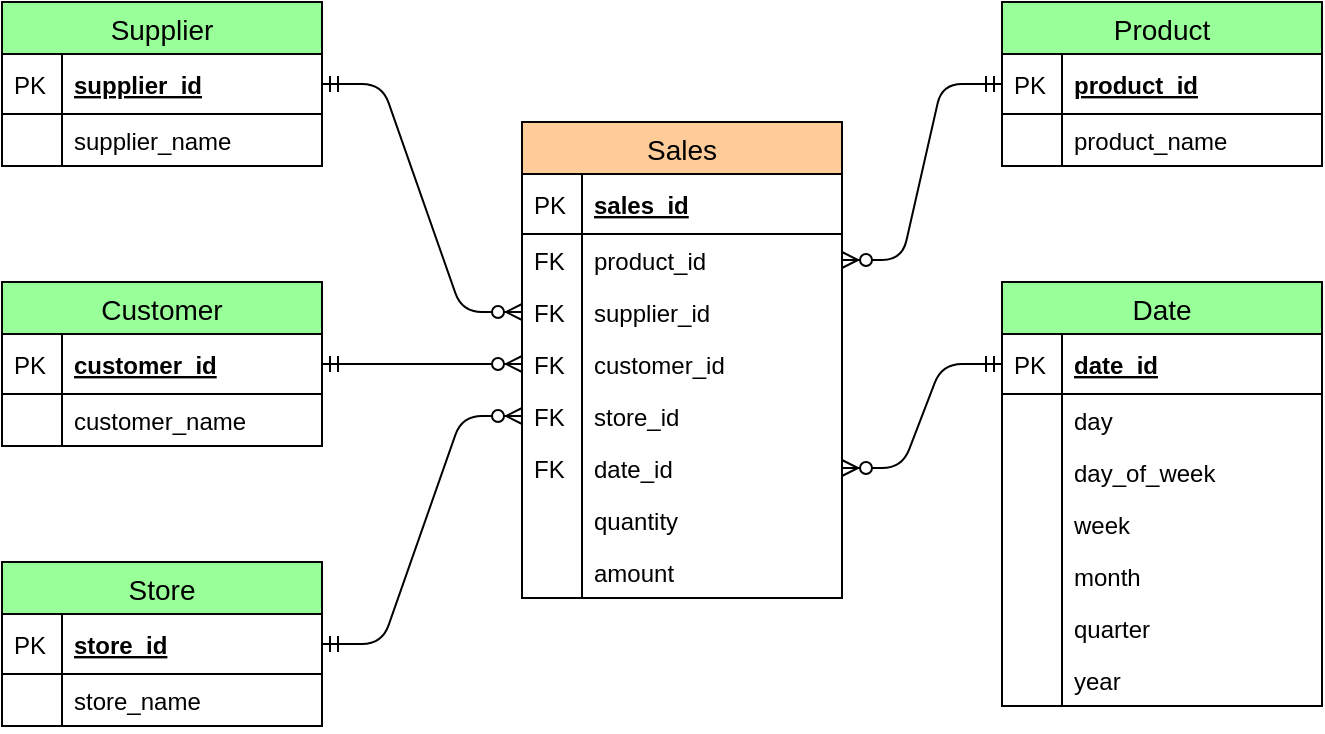 <mxfile version="13.0.3" type="device"><diagram id="6hGFLwfOUW9BJ-s0fimq" name="Page-1"><mxGraphModel dx="786" dy="520" grid="1" gridSize="10" guides="1" tooltips="1" connect="1" arrows="1" fold="1" page="1" pageScale="1" pageWidth="827" pageHeight="1169" math="0" shadow="0"><root><mxCell id="0"/><mxCell id="1" parent="0"/><mxCell id="76" value="" style="edgeStyle=entityRelationEdgeStyle;fontSize=12;html=1;endArrow=ERzeroToMany;startArrow=ERmandOne;exitX=1;exitY=0.5;exitDx=0;exitDy=0;entryX=0;entryY=0.5;entryDx=0;entryDy=0;fontFamily=Helvetica;" parent="1" source="37" target="7" edge="1"><mxGeometry width="100" height="100" relative="1" as="geometry"><mxPoint x="390" y="210" as="sourcePoint"/><mxPoint x="490" y="110" as="targetPoint"/></mxGeometry></mxCell><mxCell id="77" value="" style="edgeStyle=entityRelationEdgeStyle;fontSize=12;html=1;endArrow=ERzeroToMany;startArrow=ERmandOne;exitX=1;exitY=0.5;exitDx=0;exitDy=0;entryX=0;entryY=0.5;entryDx=0;entryDy=0;fontFamily=Helvetica;" parent="1" source="42" target="9" edge="1"><mxGeometry width="100" height="100" relative="1" as="geometry"><mxPoint x="290" y="211" as="sourcePoint"/><mxPoint x="370" y="305" as="targetPoint"/></mxGeometry></mxCell><mxCell id="78" value="" style="edgeStyle=entityRelationEdgeStyle;fontSize=12;html=1;endArrow=ERzeroToMany;startArrow=ERmandOne;exitX=1;exitY=0.5;exitDx=0;exitDy=0;entryX=0;entryY=0.5;entryDx=0;entryDy=0;fontFamily=Helvetica;" parent="1" source="52" target="15" edge="1"><mxGeometry width="100" height="100" relative="1" as="geometry"><mxPoint x="300" y="221" as="sourcePoint"/><mxPoint x="380" y="315" as="targetPoint"/></mxGeometry></mxCell><mxCell id="84" value="" style="edgeStyle=entityRelationEdgeStyle;fontSize=12;html=1;endArrow=ERmandOne;startArrow=ERzeroToMany;endFill=0;startFill=1;entryX=0;entryY=0.5;entryDx=0;entryDy=0;exitX=1;exitY=0.5;exitDx=0;exitDy=0;fontFamily=Helvetica;" parent="1" source="5" target="26" edge="1"><mxGeometry width="100" height="100" relative="1" as="geometry"><mxPoint x="280" y="610" as="sourcePoint"/><mxPoint x="450" y="510" as="targetPoint"/></mxGeometry></mxCell><mxCell id="85" value="" style="edgeStyle=entityRelationEdgeStyle;fontSize=12;html=1;endArrow=ERmandOne;startArrow=ERzeroToMany;endFill=0;startFill=1;entryX=0;entryY=0.5;entryDx=0;entryDy=0;exitX=1;exitY=0.5;exitDx=0;exitDy=0;fontFamily=Helvetica;" parent="1" source="17" target="47" edge="1"><mxGeometry width="100" height="100" relative="1" as="geometry"><mxPoint x="530" y="279" as="sourcePoint"/><mxPoint x="610" y="211" as="targetPoint"/></mxGeometry></mxCell><mxCell id="2" value="Sales" style="swimlane;fontStyle=0;childLayout=stackLayout;horizontal=1;startSize=26;horizontalStack=0;resizeParent=1;resizeParentMax=0;resizeLast=0;collapsible=1;marginBottom=0;align=center;fontSize=14;fillColor=#FFCC99;fontFamily=Helvetica;" parent="1" vertex="1"><mxGeometry x="360" y="200" width="160" height="238" as="geometry"/></mxCell><mxCell id="3" value="sales_id" style="shape=partialRectangle;top=0;left=0;right=0;bottom=1;align=left;verticalAlign=middle;fillColor=none;spacingLeft=34;spacingRight=4;overflow=hidden;rotatable=0;points=[[0,0.5],[1,0.5]];portConstraint=eastwest;dropTarget=0;fontStyle=5;fontSize=12;fontFamily=Helvetica;" parent="2" vertex="1"><mxGeometry y="26" width="160" height="30" as="geometry"/></mxCell><mxCell id="4" value="PK" style="shape=partialRectangle;top=0;left=0;bottom=0;fillColor=none;align=left;verticalAlign=middle;spacingLeft=4;spacingRight=4;overflow=hidden;rotatable=0;points=[];portConstraint=eastwest;part=1;fontSize=12;fontFamily=Helvetica;" parent="3" vertex="1" connectable="0"><mxGeometry width="30" height="30" as="geometry"/></mxCell><mxCell id="5" value="product_id" style="shape=partialRectangle;top=0;left=0;right=0;bottom=0;align=left;verticalAlign=top;fillColor=none;spacingLeft=34;spacingRight=4;overflow=hidden;rotatable=0;points=[[0,0.5],[1,0.5]];portConstraint=eastwest;dropTarget=0;fontSize=12;fontFamily=Helvetica;" parent="2" vertex="1"><mxGeometry y="56" width="160" height="26" as="geometry"/></mxCell><mxCell id="6" value="FK" style="shape=partialRectangle;top=0;left=0;bottom=0;fillColor=none;align=left;verticalAlign=top;spacingLeft=4;spacingRight=4;overflow=hidden;rotatable=0;points=[];portConstraint=eastwest;part=1;fontSize=12;fontFamily=Helvetica;" parent="5" vertex="1" connectable="0"><mxGeometry width="30" height="26" as="geometry"/></mxCell><mxCell id="7" value="supplier_id" style="shape=partialRectangle;top=0;left=0;right=0;bottom=0;align=left;verticalAlign=top;fillColor=none;spacingLeft=34;spacingRight=4;overflow=hidden;rotatable=0;points=[[0,0.5],[1,0.5]];portConstraint=eastwest;dropTarget=0;fontSize=12;fontFamily=Helvetica;" parent="2" vertex="1"><mxGeometry y="82" width="160" height="26" as="geometry"/></mxCell><mxCell id="8" value="FK" style="shape=partialRectangle;top=0;left=0;bottom=0;fillColor=none;align=left;verticalAlign=top;spacingLeft=4;spacingRight=4;overflow=hidden;rotatable=0;points=[];portConstraint=eastwest;part=1;fontSize=12;fontFamily=Helvetica;" parent="7" vertex="1" connectable="0"><mxGeometry width="30" height="26" as="geometry"/></mxCell><mxCell id="9" value="customer_id" style="shape=partialRectangle;top=0;left=0;right=0;bottom=0;align=left;verticalAlign=top;fillColor=none;spacingLeft=34;spacingRight=4;overflow=hidden;rotatable=0;points=[[0,0.5],[1,0.5]];portConstraint=eastwest;dropTarget=0;fontSize=12;fontFamily=Helvetica;" parent="2" vertex="1"><mxGeometry y="108" width="160" height="26" as="geometry"/></mxCell><mxCell id="10" value="FK" style="shape=partialRectangle;top=0;left=0;bottom=0;fillColor=none;align=left;verticalAlign=top;spacingLeft=4;spacingRight=4;overflow=hidden;rotatable=0;points=[];portConstraint=eastwest;part=1;fontSize=12;fontFamily=Helvetica;" parent="9" vertex="1" connectable="0"><mxGeometry width="30" height="26" as="geometry"/></mxCell><mxCell id="15" value="store_id" style="shape=partialRectangle;top=0;left=0;right=0;bottom=0;align=left;verticalAlign=top;fillColor=none;spacingLeft=34;spacingRight=4;overflow=hidden;rotatable=0;points=[[0,0.5],[1,0.5]];portConstraint=eastwest;dropTarget=0;fontSize=12;fontFamily=Helvetica;" parent="2" vertex="1"><mxGeometry y="134" width="160" height="26" as="geometry"/></mxCell><mxCell id="16" value="FK" style="shape=partialRectangle;top=0;left=0;bottom=0;fillColor=none;align=left;verticalAlign=top;spacingLeft=4;spacingRight=4;overflow=hidden;rotatable=0;points=[];portConstraint=eastwest;part=1;fontSize=12;fontFamily=Helvetica;" parent="15" vertex="1" connectable="0"><mxGeometry width="30" height="26" as="geometry"/></mxCell><mxCell id="17" value="date_id" style="shape=partialRectangle;top=0;left=0;right=0;bottom=0;align=left;verticalAlign=top;fillColor=none;spacingLeft=34;spacingRight=4;overflow=hidden;rotatable=0;points=[[0,0.5],[1,0.5]];portConstraint=eastwest;dropTarget=0;fontSize=12;fontFamily=Helvetica;" parent="2" vertex="1"><mxGeometry y="160" width="160" height="26" as="geometry"/></mxCell><mxCell id="18" value="FK" style="shape=partialRectangle;top=0;left=0;bottom=0;fillColor=none;align=left;verticalAlign=top;spacingLeft=4;spacingRight=4;overflow=hidden;rotatable=0;points=[];portConstraint=eastwest;part=1;fontSize=12;fontFamily=Helvetica;" parent="17" vertex="1" connectable="0"><mxGeometry width="30" height="26" as="geometry"/></mxCell><mxCell id="21" value="quantity" style="shape=partialRectangle;top=0;left=0;right=0;bottom=0;align=left;verticalAlign=top;fillColor=none;spacingLeft=34;spacingRight=4;overflow=hidden;rotatable=0;points=[[0,0.5],[1,0.5]];portConstraint=eastwest;dropTarget=0;fontSize=12;fontFamily=Helvetica;" parent="2" vertex="1"><mxGeometry y="186" width="160" height="26" as="geometry"/></mxCell><mxCell id="22" value="" style="shape=partialRectangle;top=0;left=0;bottom=0;fillColor=none;align=left;verticalAlign=top;spacingLeft=4;spacingRight=4;overflow=hidden;rotatable=0;points=[];portConstraint=eastwest;part=1;fontSize=12;fontFamily=Helvetica;" parent="21" vertex="1" connectable="0"><mxGeometry width="30" height="26" as="geometry"/></mxCell><mxCell id="23" value="amount" style="shape=partialRectangle;top=0;left=0;right=0;bottom=0;align=left;verticalAlign=top;fillColor=none;spacingLeft=34;spacingRight=4;overflow=hidden;rotatable=0;points=[[0,0.5],[1,0.5]];portConstraint=eastwest;dropTarget=0;fontSize=12;fontFamily=Helvetica;" parent="2" vertex="1"><mxGeometry y="212" width="160" height="26" as="geometry"/></mxCell><mxCell id="24" value="" style="shape=partialRectangle;top=0;left=0;bottom=0;fillColor=none;align=left;verticalAlign=top;spacingLeft=4;spacingRight=4;overflow=hidden;rotatable=0;points=[];portConstraint=eastwest;part=1;fontSize=12;fontFamily=Helvetica;" parent="23" vertex="1" connectable="0"><mxGeometry width="30" height="26" as="geometry"/></mxCell><mxCell id="46" value="Date" style="swimlane;fontStyle=0;childLayout=stackLayout;horizontal=1;startSize=26;horizontalStack=0;resizeParent=1;resizeParentMax=0;resizeLast=0;collapsible=1;marginBottom=0;align=center;fontSize=14;fillColor=#99FF99;fontFamily=Helvetica;" parent="1" vertex="1"><mxGeometry x="600" y="280" width="160" height="212" as="geometry"/></mxCell><mxCell id="47" value="date_id" style="shape=partialRectangle;top=0;left=0;right=0;bottom=1;align=left;verticalAlign=middle;fillColor=none;spacingLeft=34;spacingRight=4;overflow=hidden;rotatable=0;points=[[0,0.5],[1,0.5]];portConstraint=eastwest;dropTarget=0;fontStyle=5;fontSize=12;fontFamily=Helvetica;" parent="46" vertex="1"><mxGeometry y="26" width="160" height="30" as="geometry"/></mxCell><mxCell id="48" value="PK" style="shape=partialRectangle;top=0;left=0;bottom=0;fillColor=none;align=left;verticalAlign=middle;spacingLeft=4;spacingRight=4;overflow=hidden;rotatable=0;points=[];portConstraint=eastwest;part=1;fontSize=12;fontFamily=Helvetica;" parent="47" vertex="1" connectable="0"><mxGeometry width="30" height="30" as="geometry"/></mxCell><mxCell id="49" value="day" style="shape=partialRectangle;top=0;left=0;right=0;bottom=0;align=left;verticalAlign=top;fillColor=none;spacingLeft=34;spacingRight=4;overflow=hidden;rotatable=0;points=[[0,0.5],[1,0.5]];portConstraint=eastwest;dropTarget=0;fontSize=12;fontFamily=Helvetica;" parent="46" vertex="1"><mxGeometry y="56" width="160" height="26" as="geometry"/></mxCell><mxCell id="50" value="" style="shape=partialRectangle;top=0;left=0;bottom=0;fillColor=none;align=left;verticalAlign=top;spacingLeft=4;spacingRight=4;overflow=hidden;rotatable=0;points=[];portConstraint=eastwest;part=1;fontSize=12;fontFamily=Helvetica;" parent="49" vertex="1" connectable="0"><mxGeometry width="30" height="26" as="geometry"/></mxCell><mxCell id="56" value="day_of_week" style="shape=partialRectangle;top=0;left=0;right=0;bottom=0;align=left;verticalAlign=top;fillColor=none;spacingLeft=34;spacingRight=4;overflow=hidden;rotatable=0;points=[[0,0.5],[1,0.5]];portConstraint=eastwest;dropTarget=0;fontSize=12;fontFamily=Helvetica;" parent="46" vertex="1"><mxGeometry y="82" width="160" height="26" as="geometry"/></mxCell><mxCell id="57" value="" style="shape=partialRectangle;top=0;left=0;bottom=0;fillColor=none;align=left;verticalAlign=top;spacingLeft=4;spacingRight=4;overflow=hidden;rotatable=0;points=[];portConstraint=eastwest;part=1;fontSize=12;fontFamily=Helvetica;" parent="56" vertex="1" connectable="0"><mxGeometry width="30" height="26" as="geometry"/></mxCell><mxCell id="58" value="week" style="shape=partialRectangle;top=0;left=0;right=0;bottom=0;align=left;verticalAlign=top;fillColor=none;spacingLeft=34;spacingRight=4;overflow=hidden;rotatable=0;points=[[0,0.5],[1,0.5]];portConstraint=eastwest;dropTarget=0;fontSize=12;fontFamily=Helvetica;" parent="46" vertex="1"><mxGeometry y="108" width="160" height="26" as="geometry"/></mxCell><mxCell id="59" value="" style="shape=partialRectangle;top=0;left=0;bottom=0;fillColor=none;align=left;verticalAlign=top;spacingLeft=4;spacingRight=4;overflow=hidden;rotatable=0;points=[];portConstraint=eastwest;part=1;fontSize=12;fontFamily=Helvetica;" parent="58" vertex="1" connectable="0"><mxGeometry width="30" height="26" as="geometry"/></mxCell><mxCell id="60" value="month" style="shape=partialRectangle;top=0;left=0;right=0;bottom=0;align=left;verticalAlign=top;fillColor=none;spacingLeft=34;spacingRight=4;overflow=hidden;rotatable=0;points=[[0,0.5],[1,0.5]];portConstraint=eastwest;dropTarget=0;fontSize=12;fontFamily=Helvetica;" parent="46" vertex="1"><mxGeometry y="134" width="160" height="26" as="geometry"/></mxCell><mxCell id="61" value="" style="shape=partialRectangle;top=0;left=0;bottom=0;fillColor=none;align=left;verticalAlign=top;spacingLeft=4;spacingRight=4;overflow=hidden;rotatable=0;points=[];portConstraint=eastwest;part=1;fontSize=12;fontFamily=Helvetica;" parent="60" vertex="1" connectable="0"><mxGeometry width="30" height="26" as="geometry"/></mxCell><mxCell id="62" value="quarter" style="shape=partialRectangle;top=0;left=0;right=0;bottom=0;align=left;verticalAlign=top;fillColor=none;spacingLeft=34;spacingRight=4;overflow=hidden;rotatable=0;points=[[0,0.5],[1,0.5]];portConstraint=eastwest;dropTarget=0;fontSize=12;fontFamily=Helvetica;" parent="46" vertex="1"><mxGeometry y="160" width="160" height="26" as="geometry"/></mxCell><mxCell id="63" value="" style="shape=partialRectangle;top=0;left=0;bottom=0;fillColor=none;align=left;verticalAlign=top;spacingLeft=4;spacingRight=4;overflow=hidden;rotatable=0;points=[];portConstraint=eastwest;part=1;fontSize=12;fontFamily=Helvetica;" parent="62" vertex="1" connectable="0"><mxGeometry width="30" height="26" as="geometry"/></mxCell><mxCell id="64" value="year" style="shape=partialRectangle;top=0;left=0;right=0;bottom=0;align=left;verticalAlign=top;fillColor=none;spacingLeft=34;spacingRight=4;overflow=hidden;rotatable=0;points=[[0,0.5],[1,0.5]];portConstraint=eastwest;dropTarget=0;fontSize=12;fontFamily=Helvetica;" parent="46" vertex="1"><mxGeometry y="186" width="160" height="26" as="geometry"/></mxCell><mxCell id="65" value="" style="shape=partialRectangle;top=0;left=0;bottom=0;fillColor=none;align=left;verticalAlign=top;spacingLeft=4;spacingRight=4;overflow=hidden;rotatable=0;points=[];portConstraint=eastwest;part=1;fontSize=12;fontFamily=Helvetica;" parent="64" vertex="1" connectable="0"><mxGeometry width="30" height="26" as="geometry"/></mxCell><mxCell id="51" value="Store" style="swimlane;fontStyle=0;childLayout=stackLayout;horizontal=1;startSize=26;horizontalStack=0;resizeParent=1;resizeParentMax=0;resizeLast=0;collapsible=1;marginBottom=0;align=center;fontSize=14;fillColor=#99FF99;fontFamily=Helvetica;" parent="1" vertex="1"><mxGeometry x="100" y="420" width="160" height="82" as="geometry"/></mxCell><mxCell id="52" value="store_id" style="shape=partialRectangle;top=0;left=0;right=0;bottom=1;align=left;verticalAlign=middle;fillColor=none;spacingLeft=34;spacingRight=4;overflow=hidden;rotatable=0;points=[[0,0.5],[1,0.5]];portConstraint=eastwest;dropTarget=0;fontStyle=5;fontSize=12;fontFamily=Helvetica;" parent="51" vertex="1"><mxGeometry y="26" width="160" height="30" as="geometry"/></mxCell><mxCell id="53" value="PK" style="shape=partialRectangle;top=0;left=0;bottom=0;fillColor=none;align=left;verticalAlign=middle;spacingLeft=4;spacingRight=4;overflow=hidden;rotatable=0;points=[];portConstraint=eastwest;part=1;fontSize=12;fontFamily=Helvetica;" parent="52" vertex="1" connectable="0"><mxGeometry width="30" height="30" as="geometry"/></mxCell><mxCell id="54" value="store_name" style="shape=partialRectangle;top=0;left=0;right=0;bottom=0;align=left;verticalAlign=top;fillColor=none;spacingLeft=34;spacingRight=4;overflow=hidden;rotatable=0;points=[[0,0.5],[1,0.5]];portConstraint=eastwest;dropTarget=0;fontSize=12;fontFamily=Helvetica;" parent="51" vertex="1"><mxGeometry y="56" width="160" height="26" as="geometry"/></mxCell><mxCell id="55" value="" style="shape=partialRectangle;top=0;left=0;bottom=0;fillColor=none;align=left;verticalAlign=top;spacingLeft=4;spacingRight=4;overflow=hidden;rotatable=0;points=[];portConstraint=eastwest;part=1;fontSize=12;fontFamily=Helvetica;" parent="54" vertex="1" connectable="0"><mxGeometry width="30" height="26" as="geometry"/></mxCell><mxCell id="36" value="Supplier" style="swimlane;fontStyle=0;childLayout=stackLayout;horizontal=1;startSize=26;horizontalStack=0;resizeParent=1;resizeParentMax=0;resizeLast=0;collapsible=1;marginBottom=0;align=center;fontSize=14;fillColor=#99FF99;fontFamily=Helvetica;fontColor=#000000;" parent="1" vertex="1"><mxGeometry x="100" y="140" width="160" height="82" as="geometry"/></mxCell><mxCell id="37" value="supplier_id" style="shape=partialRectangle;top=0;left=0;right=0;bottom=1;align=left;verticalAlign=middle;fillColor=none;spacingLeft=34;spacingRight=4;overflow=hidden;rotatable=0;points=[[0,0.5],[1,0.5]];portConstraint=eastwest;dropTarget=0;fontStyle=5;fontSize=12;fontFamily=Helvetica;" parent="36" vertex="1"><mxGeometry y="26" width="160" height="30" as="geometry"/></mxCell><mxCell id="38" value="PK" style="shape=partialRectangle;top=0;left=0;bottom=0;fillColor=none;align=left;verticalAlign=middle;spacingLeft=4;spacingRight=4;overflow=hidden;rotatable=0;points=[];portConstraint=eastwest;part=1;fontSize=12;fontFamily=Helvetica;" parent="37" vertex="1" connectable="0"><mxGeometry width="30" height="30" as="geometry"/></mxCell><mxCell id="39" value="supplier_name" style="shape=partialRectangle;top=0;left=0;right=0;bottom=0;align=left;verticalAlign=top;fillColor=none;spacingLeft=34;spacingRight=4;overflow=hidden;rotatable=0;points=[[0,0.5],[1,0.5]];portConstraint=eastwest;dropTarget=0;fontSize=12;fontFamily=Helvetica;" parent="36" vertex="1"><mxGeometry y="56" width="160" height="26" as="geometry"/></mxCell><mxCell id="40" value="" style="shape=partialRectangle;top=0;left=0;bottom=0;fillColor=none;align=left;verticalAlign=top;spacingLeft=4;spacingRight=4;overflow=hidden;rotatable=0;points=[];portConstraint=eastwest;part=1;fontSize=12;fontFamily=Helvetica;" parent="39" vertex="1" connectable="0"><mxGeometry width="30" height="26" as="geometry"/></mxCell><mxCell id="41" value="Customer" style="swimlane;fontStyle=0;childLayout=stackLayout;horizontal=1;startSize=26;horizontalStack=0;resizeParent=1;resizeParentMax=0;resizeLast=0;collapsible=1;marginBottom=0;align=center;fontSize=14;fillColor=#99FF99;fontFamily=Helvetica;" parent="1" vertex="1"><mxGeometry x="100" y="280" width="160" height="82" as="geometry"/></mxCell><mxCell id="42" value="customer_id" style="shape=partialRectangle;top=0;left=0;right=0;bottom=1;align=left;verticalAlign=middle;fillColor=none;spacingLeft=34;spacingRight=4;overflow=hidden;rotatable=0;points=[[0,0.5],[1,0.5]];portConstraint=eastwest;dropTarget=0;fontStyle=5;fontSize=12;fontFamily=Helvetica;" parent="41" vertex="1"><mxGeometry y="26" width="160" height="30" as="geometry"/></mxCell><mxCell id="43" value="PK" style="shape=partialRectangle;top=0;left=0;bottom=0;fillColor=none;align=left;verticalAlign=middle;spacingLeft=4;spacingRight=4;overflow=hidden;rotatable=0;points=[];portConstraint=eastwest;part=1;fontSize=12;fontFamily=Helvetica;" parent="42" vertex="1" connectable="0"><mxGeometry width="30" height="30" as="geometry"/></mxCell><mxCell id="44" value="customer_name" style="shape=partialRectangle;top=0;left=0;right=0;bottom=0;align=left;verticalAlign=top;fillColor=none;spacingLeft=34;spacingRight=4;overflow=hidden;rotatable=0;points=[[0,0.5],[1,0.5]];portConstraint=eastwest;dropTarget=0;fontSize=12;fontFamily=Helvetica;" parent="41" vertex="1"><mxGeometry y="56" width="160" height="26" as="geometry"/></mxCell><mxCell id="45" value="" style="shape=partialRectangle;top=0;left=0;bottom=0;fillColor=none;align=left;verticalAlign=top;spacingLeft=4;spacingRight=4;overflow=hidden;rotatable=0;points=[];portConstraint=eastwest;part=1;fontSize=12;fontFamily=Helvetica;" parent="44" vertex="1" connectable="0"><mxGeometry width="30" height="26" as="geometry"/></mxCell><mxCell id="25" value="Product" style="swimlane;fontStyle=0;childLayout=stackLayout;horizontal=1;startSize=26;horizontalStack=0;resizeParent=1;resizeParentMax=0;resizeLast=0;collapsible=1;marginBottom=0;align=center;fontSize=14;fillColor=#99FF99;fontFamily=Helvetica;" parent="1" vertex="1"><mxGeometry x="600" y="140" width="160" height="82" as="geometry"/></mxCell><mxCell id="26" value="product_id" style="shape=partialRectangle;top=0;left=0;right=0;bottom=1;align=left;verticalAlign=middle;fillColor=none;spacingLeft=34;spacingRight=4;overflow=hidden;rotatable=0;points=[[0,0.5],[1,0.5]];portConstraint=eastwest;dropTarget=0;fontStyle=5;fontSize=12;fontFamily=Helvetica;" parent="25" vertex="1"><mxGeometry y="26" width="160" height="30" as="geometry"/></mxCell><mxCell id="27" value="PK" style="shape=partialRectangle;top=0;left=0;bottom=0;fillColor=none;align=left;verticalAlign=middle;spacingLeft=4;spacingRight=4;overflow=hidden;rotatable=0;points=[];portConstraint=eastwest;part=1;fontSize=12;fontFamily=Helvetica;" parent="26" vertex="1" connectable="0"><mxGeometry width="30" height="30" as="geometry"/></mxCell><mxCell id="28" value="product_name" style="shape=partialRectangle;top=0;left=0;right=0;bottom=0;align=left;verticalAlign=top;fillColor=none;spacingLeft=34;spacingRight=4;overflow=hidden;rotatable=0;points=[[0,0.5],[1,0.5]];portConstraint=eastwest;dropTarget=0;fontSize=12;fontFamily=Helvetica;" parent="25" vertex="1"><mxGeometry y="56" width="160" height="26" as="geometry"/></mxCell><mxCell id="29" value="" style="shape=partialRectangle;top=0;left=0;bottom=0;fillColor=none;align=left;verticalAlign=top;spacingLeft=4;spacingRight=4;overflow=hidden;rotatable=0;points=[];portConstraint=eastwest;part=1;fontSize=12;fontFamily=Helvetica;" parent="28" vertex="1" connectable="0"><mxGeometry width="30" height="26" as="geometry"/></mxCell></root></mxGraphModel></diagram></mxfile>